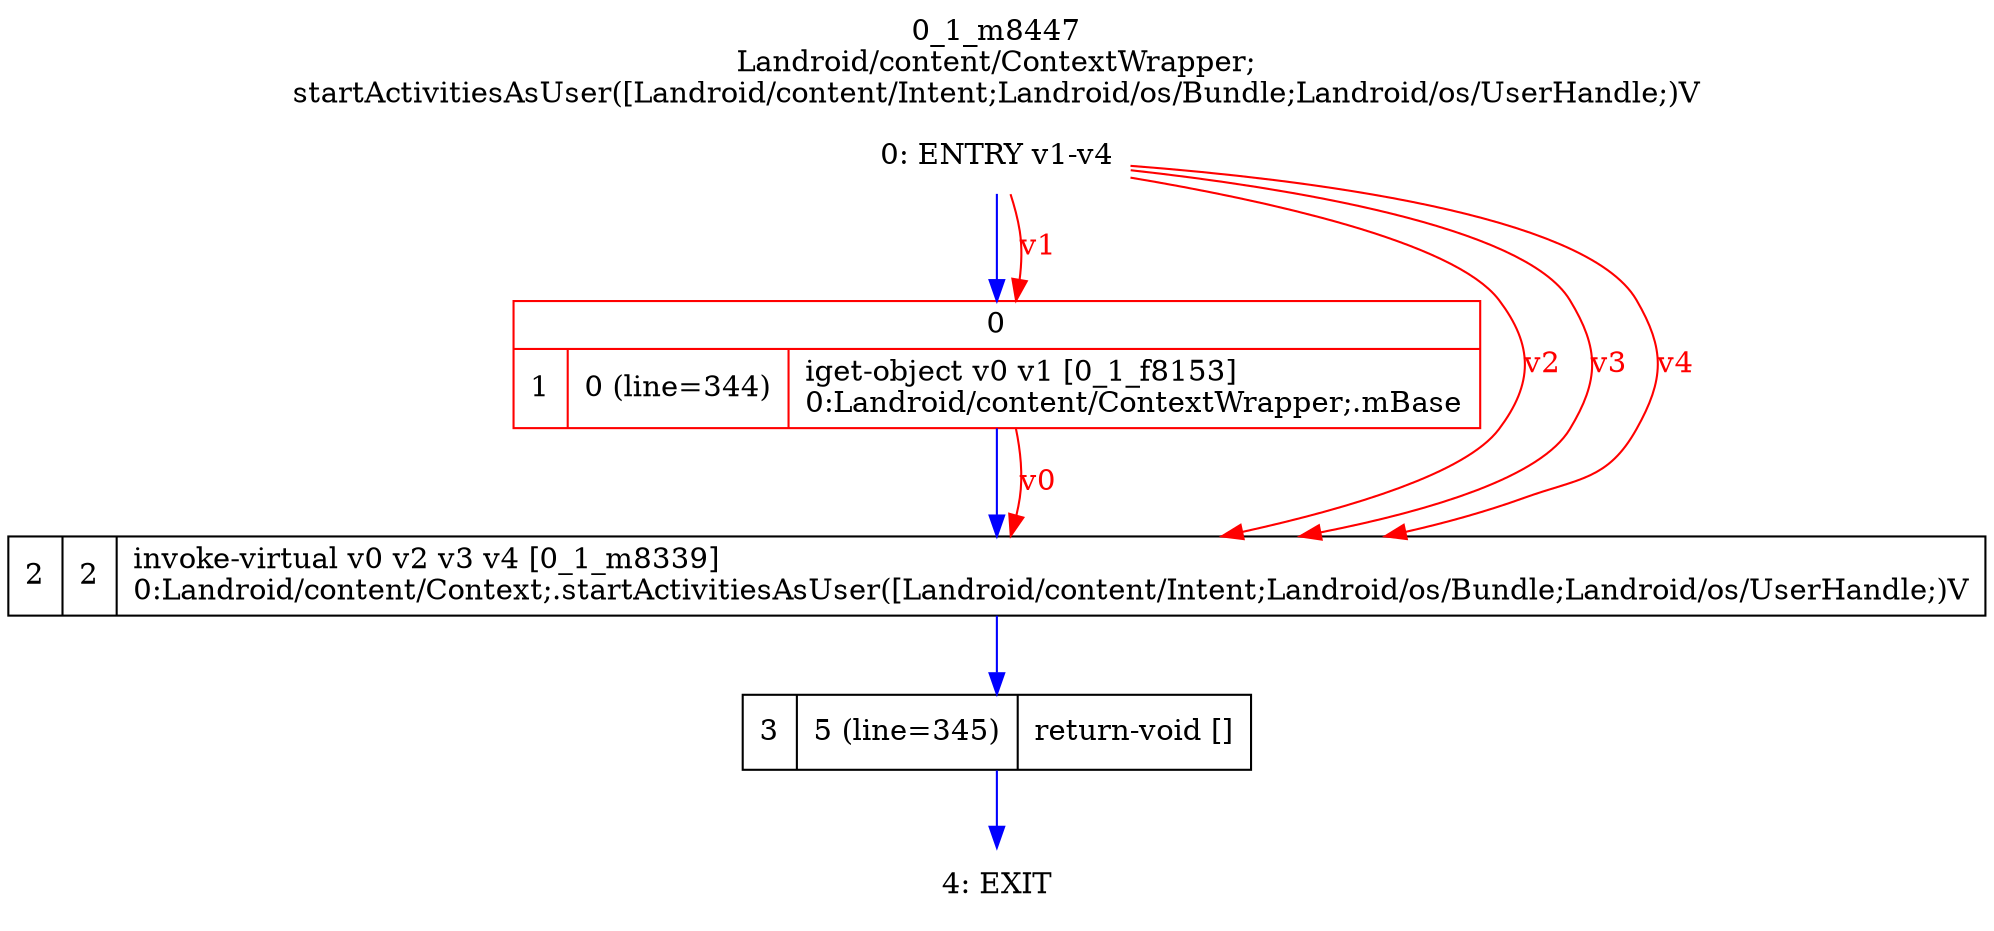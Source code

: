 digraph G {
rankdir=UD;
labelloc=t;
label="0_1_m8447\nLandroid/content/ContextWrapper;
startActivitiesAsUser([Landroid/content/Intent;Landroid/os/Bundle;Landroid/os/UserHandle;)V";
0[label="0: ENTRY v1-v4",shape=plaintext];
1[label="{0|{1|0 (line=344)|iget-object v0 v1 [0_1_f8153]\l0:Landroid/content/ContextWrapper;.mBase\l}}",shape=record, color=red];
2[label="2|2|invoke-virtual v0 v2 v3 v4 [0_1_m8339]\l0:Landroid/content/Context;.startActivitiesAsUser([Landroid/content/Intent;Landroid/os/Bundle;Landroid/os/UserHandle;)V\l",shape=record,URL="0_1_m8339.dot"];
3[label="3|5 (line=345)|return-void []\l",shape=record];
4[label="4: EXIT",shape=plaintext];
0->1 [color=blue, fontcolor=blue,weight=100, taillabel=""];
1->2 [color=blue, fontcolor=blue,weight=100, taillabel=""];
2->3 [color=blue, fontcolor=blue,weight=100, taillabel=""];
3->4 [color=blue, fontcolor=blue,weight=100, taillabel=""];
0->1 [color=red, fontcolor=red, label="v1"];
0->2 [color=red, fontcolor=red, label="v2"];
0->2 [color=red, fontcolor=red, label="v3"];
0->2 [color=red, fontcolor=red, label="v4"];
1->2 [color=red, fontcolor=red, label="v0"];
}
